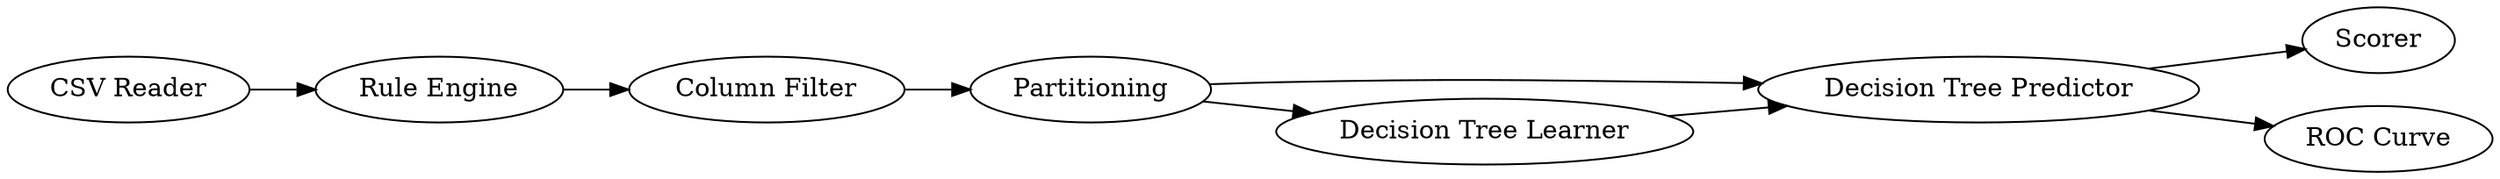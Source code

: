 digraph {
	65 -> 75
	63 -> 65
	70 -> 23
	26 -> 63
	65 -> 71
	64 -> 65
	23 -> 26
	63 -> 64
	64 [label="Decision Tree Learner"]
	70 [label="CSV Reader"]
	65 [label="Decision Tree Predictor"]
	71 [label="ROC Curve"]
	23 [label="Rule Engine"]
	26 [label="Column Filter"]
	63 [label=Partitioning]
	75 [label=Scorer]
	rankdir=LR
}
